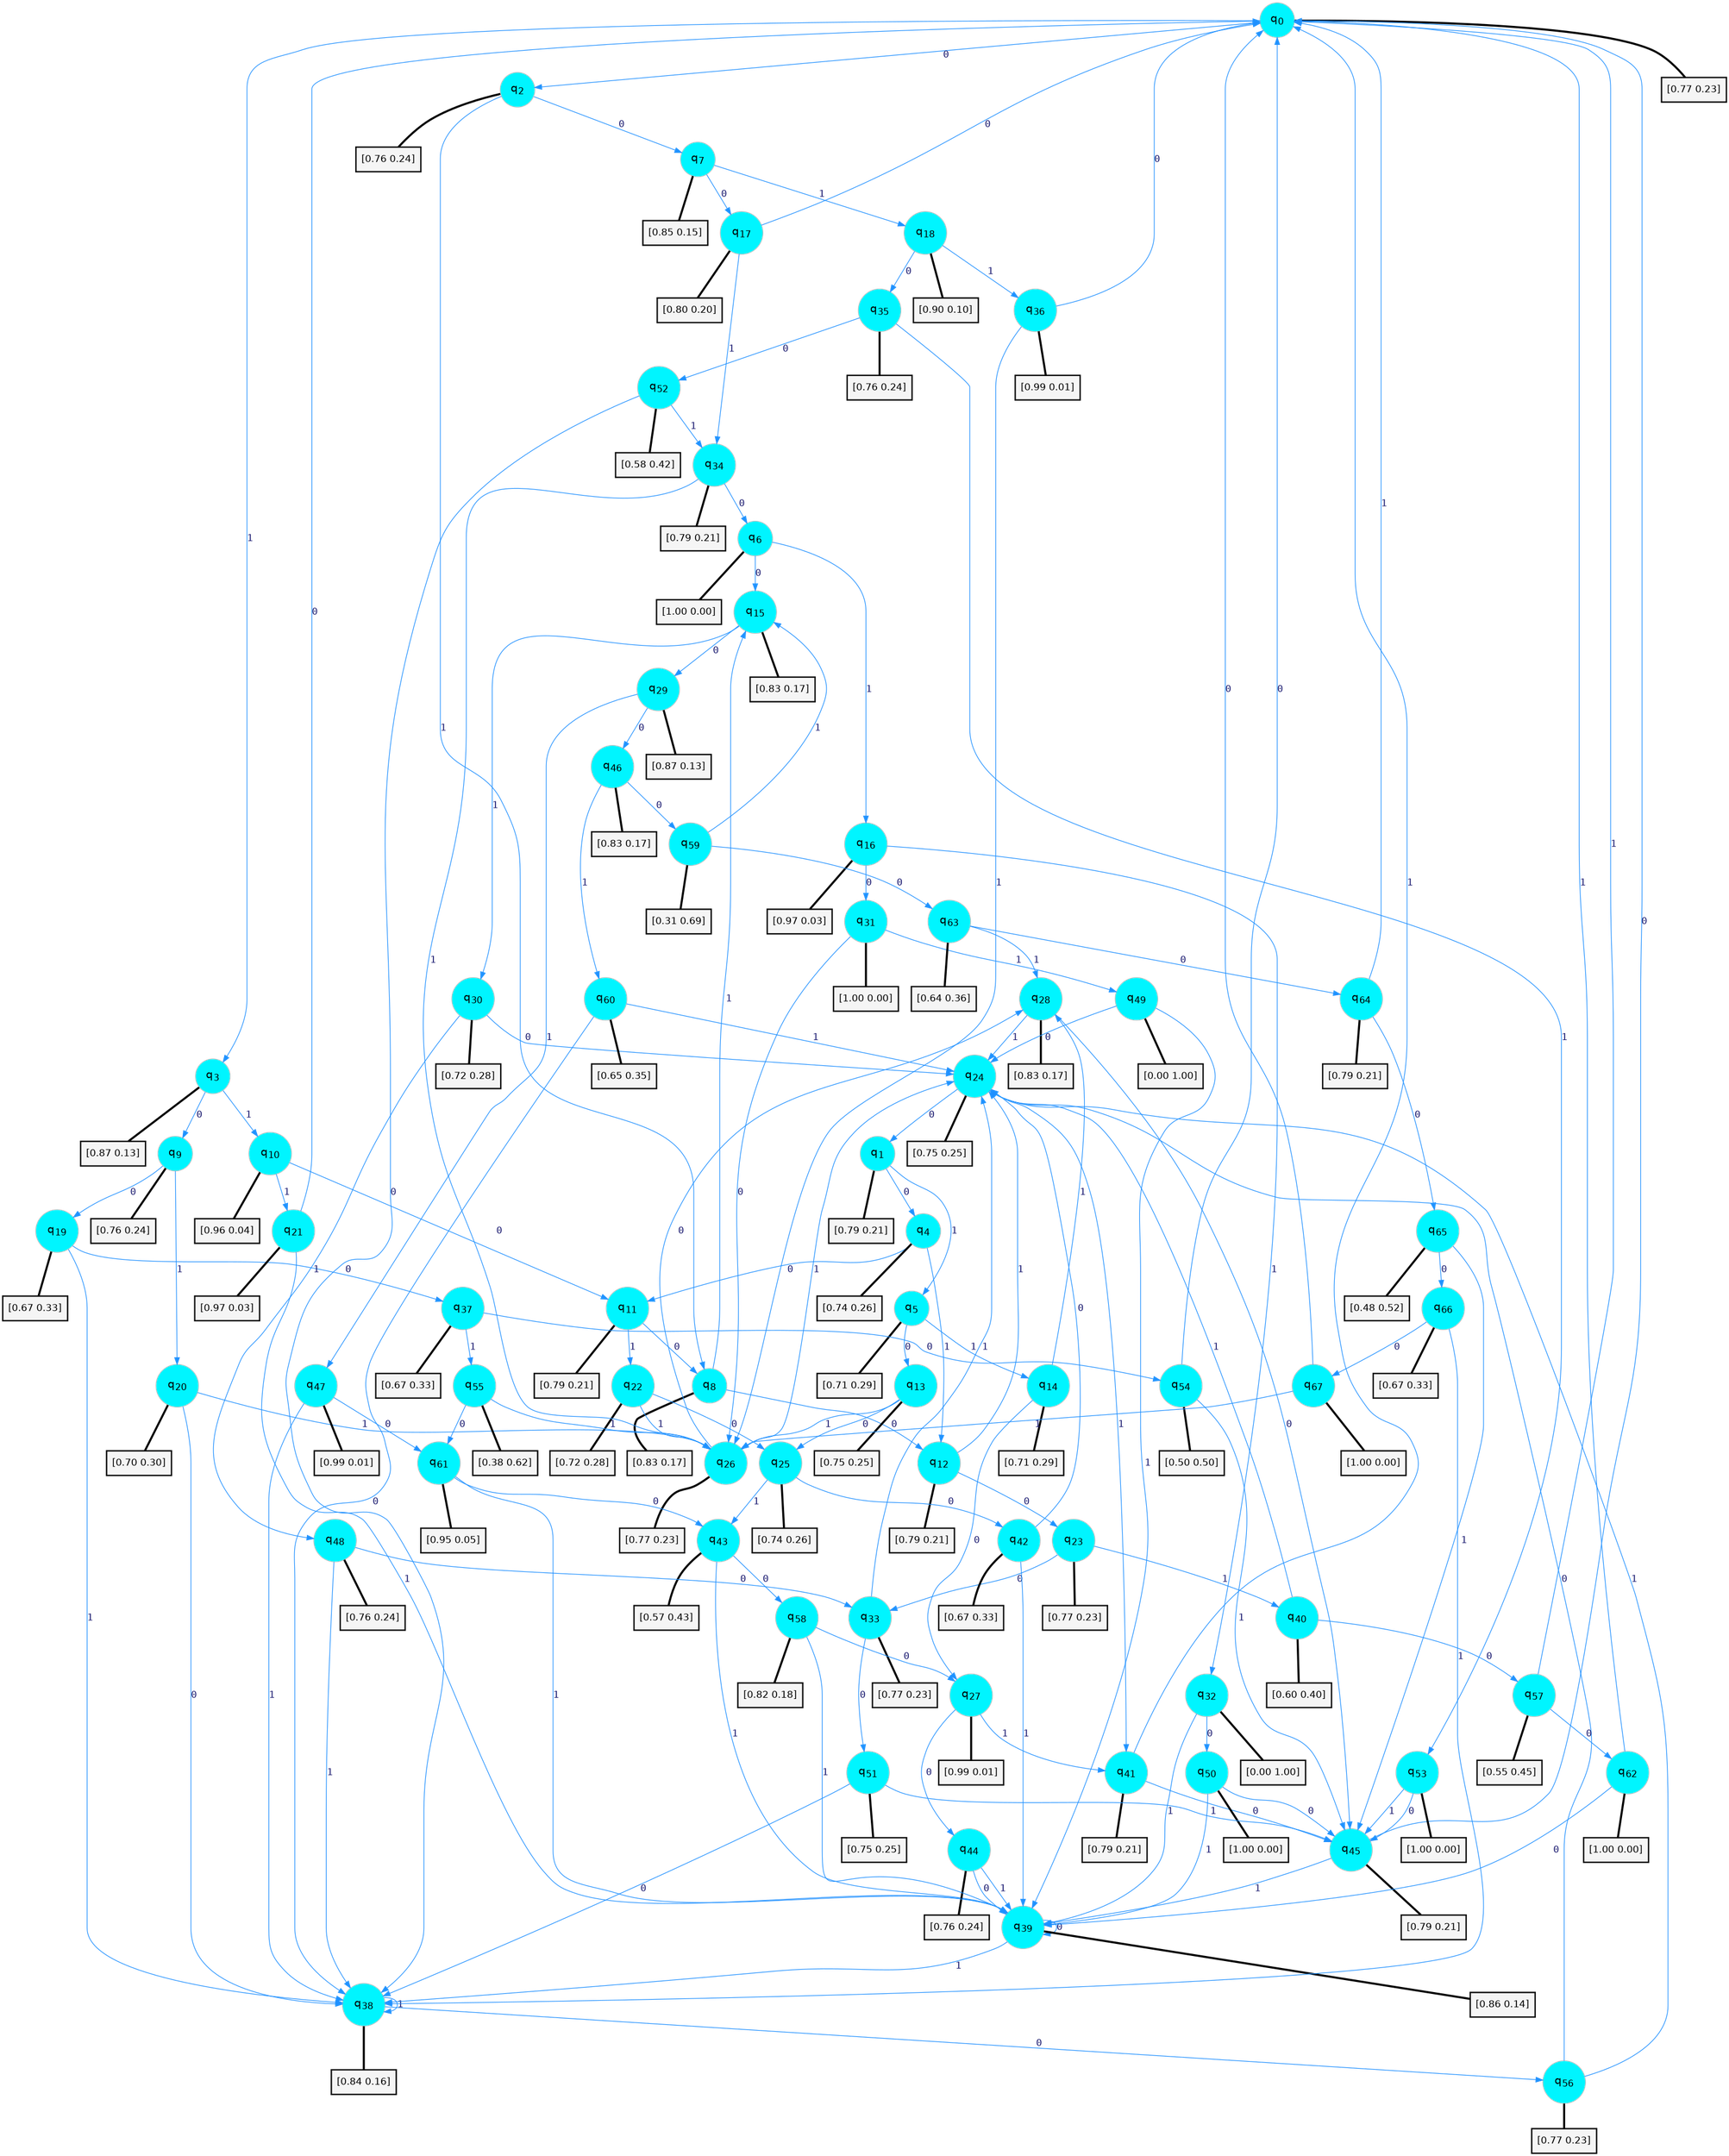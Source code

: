 digraph G {
graph [
bgcolor=transparent, dpi=300, rankdir=TD, size="40,25"];
node [
color=gray, fillcolor=turquoise1, fontcolor=black, fontname=Helvetica, fontsize=16, fontweight=bold, shape=circle, style=filled];
edge [
arrowsize=1, color=dodgerblue1, fontcolor=midnightblue, fontname=courier, fontweight=bold, penwidth=1, style=solid, weight=20];
0[label=<q<SUB>0</SUB>>];
1[label=<q<SUB>1</SUB>>];
2[label=<q<SUB>2</SUB>>];
3[label=<q<SUB>3</SUB>>];
4[label=<q<SUB>4</SUB>>];
5[label=<q<SUB>5</SUB>>];
6[label=<q<SUB>6</SUB>>];
7[label=<q<SUB>7</SUB>>];
8[label=<q<SUB>8</SUB>>];
9[label=<q<SUB>9</SUB>>];
10[label=<q<SUB>10</SUB>>];
11[label=<q<SUB>11</SUB>>];
12[label=<q<SUB>12</SUB>>];
13[label=<q<SUB>13</SUB>>];
14[label=<q<SUB>14</SUB>>];
15[label=<q<SUB>15</SUB>>];
16[label=<q<SUB>16</SUB>>];
17[label=<q<SUB>17</SUB>>];
18[label=<q<SUB>18</SUB>>];
19[label=<q<SUB>19</SUB>>];
20[label=<q<SUB>20</SUB>>];
21[label=<q<SUB>21</SUB>>];
22[label=<q<SUB>22</SUB>>];
23[label=<q<SUB>23</SUB>>];
24[label=<q<SUB>24</SUB>>];
25[label=<q<SUB>25</SUB>>];
26[label=<q<SUB>26</SUB>>];
27[label=<q<SUB>27</SUB>>];
28[label=<q<SUB>28</SUB>>];
29[label=<q<SUB>29</SUB>>];
30[label=<q<SUB>30</SUB>>];
31[label=<q<SUB>31</SUB>>];
32[label=<q<SUB>32</SUB>>];
33[label=<q<SUB>33</SUB>>];
34[label=<q<SUB>34</SUB>>];
35[label=<q<SUB>35</SUB>>];
36[label=<q<SUB>36</SUB>>];
37[label=<q<SUB>37</SUB>>];
38[label=<q<SUB>38</SUB>>];
39[label=<q<SUB>39</SUB>>];
40[label=<q<SUB>40</SUB>>];
41[label=<q<SUB>41</SUB>>];
42[label=<q<SUB>42</SUB>>];
43[label=<q<SUB>43</SUB>>];
44[label=<q<SUB>44</SUB>>];
45[label=<q<SUB>45</SUB>>];
46[label=<q<SUB>46</SUB>>];
47[label=<q<SUB>47</SUB>>];
48[label=<q<SUB>48</SUB>>];
49[label=<q<SUB>49</SUB>>];
50[label=<q<SUB>50</SUB>>];
51[label=<q<SUB>51</SUB>>];
52[label=<q<SUB>52</SUB>>];
53[label=<q<SUB>53</SUB>>];
54[label=<q<SUB>54</SUB>>];
55[label=<q<SUB>55</SUB>>];
56[label=<q<SUB>56</SUB>>];
57[label=<q<SUB>57</SUB>>];
58[label=<q<SUB>58</SUB>>];
59[label=<q<SUB>59</SUB>>];
60[label=<q<SUB>60</SUB>>];
61[label=<q<SUB>61</SUB>>];
62[label=<q<SUB>62</SUB>>];
63[label=<q<SUB>63</SUB>>];
64[label=<q<SUB>64</SUB>>];
65[label=<q<SUB>65</SUB>>];
66[label=<q<SUB>66</SUB>>];
67[label=<q<SUB>67</SUB>>];
68[label="[0.77 0.23]", shape=box,fontcolor=black, fontname=Helvetica, fontsize=14, penwidth=2, fillcolor=whitesmoke,color=black];
69[label="[0.79 0.21]", shape=box,fontcolor=black, fontname=Helvetica, fontsize=14, penwidth=2, fillcolor=whitesmoke,color=black];
70[label="[0.76 0.24]", shape=box,fontcolor=black, fontname=Helvetica, fontsize=14, penwidth=2, fillcolor=whitesmoke,color=black];
71[label="[0.87 0.13]", shape=box,fontcolor=black, fontname=Helvetica, fontsize=14, penwidth=2, fillcolor=whitesmoke,color=black];
72[label="[0.74 0.26]", shape=box,fontcolor=black, fontname=Helvetica, fontsize=14, penwidth=2, fillcolor=whitesmoke,color=black];
73[label="[0.71 0.29]", shape=box,fontcolor=black, fontname=Helvetica, fontsize=14, penwidth=2, fillcolor=whitesmoke,color=black];
74[label="[1.00 0.00]", shape=box,fontcolor=black, fontname=Helvetica, fontsize=14, penwidth=2, fillcolor=whitesmoke,color=black];
75[label="[0.85 0.15]", shape=box,fontcolor=black, fontname=Helvetica, fontsize=14, penwidth=2, fillcolor=whitesmoke,color=black];
76[label="[0.83 0.17]", shape=box,fontcolor=black, fontname=Helvetica, fontsize=14, penwidth=2, fillcolor=whitesmoke,color=black];
77[label="[0.76 0.24]", shape=box,fontcolor=black, fontname=Helvetica, fontsize=14, penwidth=2, fillcolor=whitesmoke,color=black];
78[label="[0.96 0.04]", shape=box,fontcolor=black, fontname=Helvetica, fontsize=14, penwidth=2, fillcolor=whitesmoke,color=black];
79[label="[0.79 0.21]", shape=box,fontcolor=black, fontname=Helvetica, fontsize=14, penwidth=2, fillcolor=whitesmoke,color=black];
80[label="[0.79 0.21]", shape=box,fontcolor=black, fontname=Helvetica, fontsize=14, penwidth=2, fillcolor=whitesmoke,color=black];
81[label="[0.75 0.25]", shape=box,fontcolor=black, fontname=Helvetica, fontsize=14, penwidth=2, fillcolor=whitesmoke,color=black];
82[label="[0.71 0.29]", shape=box,fontcolor=black, fontname=Helvetica, fontsize=14, penwidth=2, fillcolor=whitesmoke,color=black];
83[label="[0.83 0.17]", shape=box,fontcolor=black, fontname=Helvetica, fontsize=14, penwidth=2, fillcolor=whitesmoke,color=black];
84[label="[0.97 0.03]", shape=box,fontcolor=black, fontname=Helvetica, fontsize=14, penwidth=2, fillcolor=whitesmoke,color=black];
85[label="[0.80 0.20]", shape=box,fontcolor=black, fontname=Helvetica, fontsize=14, penwidth=2, fillcolor=whitesmoke,color=black];
86[label="[0.90 0.10]", shape=box,fontcolor=black, fontname=Helvetica, fontsize=14, penwidth=2, fillcolor=whitesmoke,color=black];
87[label="[0.67 0.33]", shape=box,fontcolor=black, fontname=Helvetica, fontsize=14, penwidth=2, fillcolor=whitesmoke,color=black];
88[label="[0.70 0.30]", shape=box,fontcolor=black, fontname=Helvetica, fontsize=14, penwidth=2, fillcolor=whitesmoke,color=black];
89[label="[0.97 0.03]", shape=box,fontcolor=black, fontname=Helvetica, fontsize=14, penwidth=2, fillcolor=whitesmoke,color=black];
90[label="[0.72 0.28]", shape=box,fontcolor=black, fontname=Helvetica, fontsize=14, penwidth=2, fillcolor=whitesmoke,color=black];
91[label="[0.77 0.23]", shape=box,fontcolor=black, fontname=Helvetica, fontsize=14, penwidth=2, fillcolor=whitesmoke,color=black];
92[label="[0.75 0.25]", shape=box,fontcolor=black, fontname=Helvetica, fontsize=14, penwidth=2, fillcolor=whitesmoke,color=black];
93[label="[0.74 0.26]", shape=box,fontcolor=black, fontname=Helvetica, fontsize=14, penwidth=2, fillcolor=whitesmoke,color=black];
94[label="[0.77 0.23]", shape=box,fontcolor=black, fontname=Helvetica, fontsize=14, penwidth=2, fillcolor=whitesmoke,color=black];
95[label="[0.99 0.01]", shape=box,fontcolor=black, fontname=Helvetica, fontsize=14, penwidth=2, fillcolor=whitesmoke,color=black];
96[label="[0.83 0.17]", shape=box,fontcolor=black, fontname=Helvetica, fontsize=14, penwidth=2, fillcolor=whitesmoke,color=black];
97[label="[0.87 0.13]", shape=box,fontcolor=black, fontname=Helvetica, fontsize=14, penwidth=2, fillcolor=whitesmoke,color=black];
98[label="[0.72 0.28]", shape=box,fontcolor=black, fontname=Helvetica, fontsize=14, penwidth=2, fillcolor=whitesmoke,color=black];
99[label="[1.00 0.00]", shape=box,fontcolor=black, fontname=Helvetica, fontsize=14, penwidth=2, fillcolor=whitesmoke,color=black];
100[label="[0.00 1.00]", shape=box,fontcolor=black, fontname=Helvetica, fontsize=14, penwidth=2, fillcolor=whitesmoke,color=black];
101[label="[0.77 0.23]", shape=box,fontcolor=black, fontname=Helvetica, fontsize=14, penwidth=2, fillcolor=whitesmoke,color=black];
102[label="[0.79 0.21]", shape=box,fontcolor=black, fontname=Helvetica, fontsize=14, penwidth=2, fillcolor=whitesmoke,color=black];
103[label="[0.76 0.24]", shape=box,fontcolor=black, fontname=Helvetica, fontsize=14, penwidth=2, fillcolor=whitesmoke,color=black];
104[label="[0.99 0.01]", shape=box,fontcolor=black, fontname=Helvetica, fontsize=14, penwidth=2, fillcolor=whitesmoke,color=black];
105[label="[0.67 0.33]", shape=box,fontcolor=black, fontname=Helvetica, fontsize=14, penwidth=2, fillcolor=whitesmoke,color=black];
106[label="[0.84 0.16]", shape=box,fontcolor=black, fontname=Helvetica, fontsize=14, penwidth=2, fillcolor=whitesmoke,color=black];
107[label="[0.86 0.14]", shape=box,fontcolor=black, fontname=Helvetica, fontsize=14, penwidth=2, fillcolor=whitesmoke,color=black];
108[label="[0.60 0.40]", shape=box,fontcolor=black, fontname=Helvetica, fontsize=14, penwidth=2, fillcolor=whitesmoke,color=black];
109[label="[0.79 0.21]", shape=box,fontcolor=black, fontname=Helvetica, fontsize=14, penwidth=2, fillcolor=whitesmoke,color=black];
110[label="[0.67 0.33]", shape=box,fontcolor=black, fontname=Helvetica, fontsize=14, penwidth=2, fillcolor=whitesmoke,color=black];
111[label="[0.57 0.43]", shape=box,fontcolor=black, fontname=Helvetica, fontsize=14, penwidth=2, fillcolor=whitesmoke,color=black];
112[label="[0.76 0.24]", shape=box,fontcolor=black, fontname=Helvetica, fontsize=14, penwidth=2, fillcolor=whitesmoke,color=black];
113[label="[0.79 0.21]", shape=box,fontcolor=black, fontname=Helvetica, fontsize=14, penwidth=2, fillcolor=whitesmoke,color=black];
114[label="[0.83 0.17]", shape=box,fontcolor=black, fontname=Helvetica, fontsize=14, penwidth=2, fillcolor=whitesmoke,color=black];
115[label="[0.99 0.01]", shape=box,fontcolor=black, fontname=Helvetica, fontsize=14, penwidth=2, fillcolor=whitesmoke,color=black];
116[label="[0.76 0.24]", shape=box,fontcolor=black, fontname=Helvetica, fontsize=14, penwidth=2, fillcolor=whitesmoke,color=black];
117[label="[0.00 1.00]", shape=box,fontcolor=black, fontname=Helvetica, fontsize=14, penwidth=2, fillcolor=whitesmoke,color=black];
118[label="[1.00 0.00]", shape=box,fontcolor=black, fontname=Helvetica, fontsize=14, penwidth=2, fillcolor=whitesmoke,color=black];
119[label="[0.75 0.25]", shape=box,fontcolor=black, fontname=Helvetica, fontsize=14, penwidth=2, fillcolor=whitesmoke,color=black];
120[label="[0.58 0.42]", shape=box,fontcolor=black, fontname=Helvetica, fontsize=14, penwidth=2, fillcolor=whitesmoke,color=black];
121[label="[1.00 0.00]", shape=box,fontcolor=black, fontname=Helvetica, fontsize=14, penwidth=2, fillcolor=whitesmoke,color=black];
122[label="[0.50 0.50]", shape=box,fontcolor=black, fontname=Helvetica, fontsize=14, penwidth=2, fillcolor=whitesmoke,color=black];
123[label="[0.38 0.62]", shape=box,fontcolor=black, fontname=Helvetica, fontsize=14, penwidth=2, fillcolor=whitesmoke,color=black];
124[label="[0.77 0.23]", shape=box,fontcolor=black, fontname=Helvetica, fontsize=14, penwidth=2, fillcolor=whitesmoke,color=black];
125[label="[0.55 0.45]", shape=box,fontcolor=black, fontname=Helvetica, fontsize=14, penwidth=2, fillcolor=whitesmoke,color=black];
126[label="[0.82 0.18]", shape=box,fontcolor=black, fontname=Helvetica, fontsize=14, penwidth=2, fillcolor=whitesmoke,color=black];
127[label="[0.31 0.69]", shape=box,fontcolor=black, fontname=Helvetica, fontsize=14, penwidth=2, fillcolor=whitesmoke,color=black];
128[label="[0.65 0.35]", shape=box,fontcolor=black, fontname=Helvetica, fontsize=14, penwidth=2, fillcolor=whitesmoke,color=black];
129[label="[0.95 0.05]", shape=box,fontcolor=black, fontname=Helvetica, fontsize=14, penwidth=2, fillcolor=whitesmoke,color=black];
130[label="[1.00 0.00]", shape=box,fontcolor=black, fontname=Helvetica, fontsize=14, penwidth=2, fillcolor=whitesmoke,color=black];
131[label="[0.64 0.36]", shape=box,fontcolor=black, fontname=Helvetica, fontsize=14, penwidth=2, fillcolor=whitesmoke,color=black];
132[label="[0.79 0.21]", shape=box,fontcolor=black, fontname=Helvetica, fontsize=14, penwidth=2, fillcolor=whitesmoke,color=black];
133[label="[0.48 0.52]", shape=box,fontcolor=black, fontname=Helvetica, fontsize=14, penwidth=2, fillcolor=whitesmoke,color=black];
134[label="[0.67 0.33]", shape=box,fontcolor=black, fontname=Helvetica, fontsize=14, penwidth=2, fillcolor=whitesmoke,color=black];
135[label="[1.00 0.00]", shape=box,fontcolor=black, fontname=Helvetica, fontsize=14, penwidth=2, fillcolor=whitesmoke,color=black];
0->2 [label=0];
0->3 [label=1];
0->68 [arrowhead=none, penwidth=3,color=black];
1->4 [label=0];
1->5 [label=1];
1->69 [arrowhead=none, penwidth=3,color=black];
2->7 [label=0];
2->8 [label=1];
2->70 [arrowhead=none, penwidth=3,color=black];
3->9 [label=0];
3->10 [label=1];
3->71 [arrowhead=none, penwidth=3,color=black];
4->11 [label=0];
4->12 [label=1];
4->72 [arrowhead=none, penwidth=3,color=black];
5->13 [label=0];
5->14 [label=1];
5->73 [arrowhead=none, penwidth=3,color=black];
6->15 [label=0];
6->16 [label=1];
6->74 [arrowhead=none, penwidth=3,color=black];
7->17 [label=0];
7->18 [label=1];
7->75 [arrowhead=none, penwidth=3,color=black];
8->12 [label=0];
8->15 [label=1];
8->76 [arrowhead=none, penwidth=3,color=black];
9->19 [label=0];
9->20 [label=1];
9->77 [arrowhead=none, penwidth=3,color=black];
10->11 [label=0];
10->21 [label=1];
10->78 [arrowhead=none, penwidth=3,color=black];
11->8 [label=0];
11->22 [label=1];
11->79 [arrowhead=none, penwidth=3,color=black];
12->23 [label=0];
12->24 [label=1];
12->80 [arrowhead=none, penwidth=3,color=black];
13->25 [label=0];
13->26 [label=1];
13->81 [arrowhead=none, penwidth=3,color=black];
14->27 [label=0];
14->28 [label=1];
14->82 [arrowhead=none, penwidth=3,color=black];
15->29 [label=0];
15->30 [label=1];
15->83 [arrowhead=none, penwidth=3,color=black];
16->31 [label=0];
16->32 [label=1];
16->84 [arrowhead=none, penwidth=3,color=black];
17->0 [label=0];
17->34 [label=1];
17->85 [arrowhead=none, penwidth=3,color=black];
18->35 [label=0];
18->36 [label=1];
18->86 [arrowhead=none, penwidth=3,color=black];
19->37 [label=0];
19->38 [label=1];
19->87 [arrowhead=none, penwidth=3,color=black];
20->38 [label=0];
20->26 [label=1];
20->88 [arrowhead=none, penwidth=3,color=black];
21->0 [label=0];
21->39 [label=1];
21->89 [arrowhead=none, penwidth=3,color=black];
22->25 [label=0];
22->26 [label=1];
22->90 [arrowhead=none, penwidth=3,color=black];
23->33 [label=0];
23->40 [label=1];
23->91 [arrowhead=none, penwidth=3,color=black];
24->1 [label=0];
24->41 [label=1];
24->92 [arrowhead=none, penwidth=3,color=black];
25->42 [label=0];
25->43 [label=1];
25->93 [arrowhead=none, penwidth=3,color=black];
26->28 [label=0];
26->24 [label=1];
26->94 [arrowhead=none, penwidth=3,color=black];
27->44 [label=0];
27->41 [label=1];
27->95 [arrowhead=none, penwidth=3,color=black];
28->45 [label=0];
28->24 [label=1];
28->96 [arrowhead=none, penwidth=3,color=black];
29->46 [label=0];
29->47 [label=1];
29->97 [arrowhead=none, penwidth=3,color=black];
30->24 [label=0];
30->48 [label=1];
30->98 [arrowhead=none, penwidth=3,color=black];
31->26 [label=0];
31->49 [label=1];
31->99 [arrowhead=none, penwidth=3,color=black];
32->50 [label=0];
32->39 [label=1];
32->100 [arrowhead=none, penwidth=3,color=black];
33->51 [label=0];
33->24 [label=1];
33->101 [arrowhead=none, penwidth=3,color=black];
34->6 [label=0];
34->26 [label=1];
34->102 [arrowhead=none, penwidth=3,color=black];
35->52 [label=0];
35->53 [label=1];
35->103 [arrowhead=none, penwidth=3,color=black];
36->0 [label=0];
36->26 [label=1];
36->104 [arrowhead=none, penwidth=3,color=black];
37->54 [label=0];
37->55 [label=1];
37->105 [arrowhead=none, penwidth=3,color=black];
38->56 [label=0];
38->38 [label=1];
38->106 [arrowhead=none, penwidth=3,color=black];
39->39 [label=0];
39->38 [label=1];
39->107 [arrowhead=none, penwidth=3,color=black];
40->57 [label=0];
40->24 [label=1];
40->108 [arrowhead=none, penwidth=3,color=black];
41->45 [label=0];
41->0 [label=1];
41->109 [arrowhead=none, penwidth=3,color=black];
42->24 [label=0];
42->39 [label=1];
42->110 [arrowhead=none, penwidth=3,color=black];
43->58 [label=0];
43->39 [label=1];
43->111 [arrowhead=none, penwidth=3,color=black];
44->39 [label=0];
44->39 [label=1];
44->112 [arrowhead=none, penwidth=3,color=black];
45->0 [label=0];
45->39 [label=1];
45->113 [arrowhead=none, penwidth=3,color=black];
46->59 [label=0];
46->60 [label=1];
46->114 [arrowhead=none, penwidth=3,color=black];
47->61 [label=0];
47->38 [label=1];
47->115 [arrowhead=none, penwidth=3,color=black];
48->33 [label=0];
48->38 [label=1];
48->116 [arrowhead=none, penwidth=3,color=black];
49->24 [label=0];
49->39 [label=1];
49->117 [arrowhead=none, penwidth=3,color=black];
50->45 [label=0];
50->39 [label=1];
50->118 [arrowhead=none, penwidth=3,color=black];
51->38 [label=0];
51->45 [label=1];
51->119 [arrowhead=none, penwidth=3,color=black];
52->38 [label=0];
52->34 [label=1];
52->120 [arrowhead=none, penwidth=3,color=black];
53->45 [label=0];
53->45 [label=1];
53->121 [arrowhead=none, penwidth=3,color=black];
54->0 [label=0];
54->45 [label=1];
54->122 [arrowhead=none, penwidth=3,color=black];
55->61 [label=0];
55->26 [label=1];
55->123 [arrowhead=none, penwidth=3,color=black];
56->24 [label=0];
56->24 [label=1];
56->124 [arrowhead=none, penwidth=3,color=black];
57->62 [label=0];
57->0 [label=1];
57->125 [arrowhead=none, penwidth=3,color=black];
58->27 [label=0];
58->39 [label=1];
58->126 [arrowhead=none, penwidth=3,color=black];
59->63 [label=0];
59->15 [label=1];
59->127 [arrowhead=none, penwidth=3,color=black];
60->38 [label=0];
60->24 [label=1];
60->128 [arrowhead=none, penwidth=3,color=black];
61->43 [label=0];
61->39 [label=1];
61->129 [arrowhead=none, penwidth=3,color=black];
62->39 [label=0];
62->0 [label=1];
62->130 [arrowhead=none, penwidth=3,color=black];
63->64 [label=0];
63->28 [label=1];
63->131 [arrowhead=none, penwidth=3,color=black];
64->65 [label=0];
64->0 [label=1];
64->132 [arrowhead=none, penwidth=3,color=black];
65->66 [label=0];
65->45 [label=1];
65->133 [arrowhead=none, penwidth=3,color=black];
66->67 [label=0];
66->38 [label=1];
66->134 [arrowhead=none, penwidth=3,color=black];
67->0 [label=0];
67->26 [label=1];
67->135 [arrowhead=none, penwidth=3,color=black];
}

